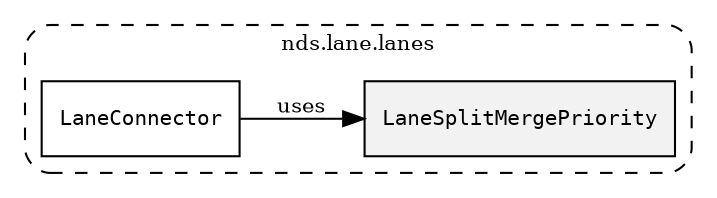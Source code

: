 /**
 * This dot file creates symbol collaboration diagram for LaneSplitMergePriority.
 */
digraph ZSERIO
{
    node [shape=box, fontsize=10];
    rankdir="LR";
    fontsize=10;
    tooltip="LaneSplitMergePriority collaboration diagram";

    subgraph "cluster_nds.lane.lanes"
    {
        style="dashed, rounded";
        label="nds.lane.lanes";
        tooltip="Package nds.lane.lanes";
        href="../../../content/packages/nds.lane.lanes.html#Package-nds-lane-lanes";
        target="_parent";

        "LaneSplitMergePriority" [style="filled", fillcolor="#0000000D", target="_parent", label=<<font face="monospace"><table align="center" border="0" cellspacing="0" cellpadding="0"><tr><td href="../../../content/packages/nds.lane.lanes.html#Enum-LaneSplitMergePriority" title="Enum defined in nds.lane.lanes">LaneSplitMergePriority</td></tr></table></font>>];
        "LaneConnector" [target="_parent", label=<<font face="monospace"><table align="center" border="0" cellspacing="0" cellpadding="0"><tr><td href="../../../content/packages/nds.lane.lanes.html#Structure-LaneConnector" title="Structure defined in nds.lane.lanes">LaneConnector</td></tr></table></font>>];
    }

    "LaneConnector" -> "LaneSplitMergePriority" [label="uses", fontsize=10];
}
